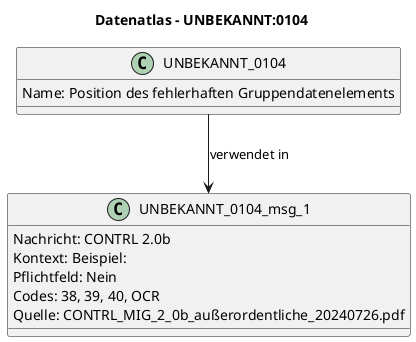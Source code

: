 @startuml
title Datenatlas – UNBEKANNT:0104
class UNBEKANNT_0104 {
  Name: Position des fehlerhaften Gruppendatenelements
}
class UNBEKANNT_0104_msg_1 {
  Nachricht: CONTRL 2.0b
  Kontext: Beispiel:
  Pflichtfeld: Nein
  Codes: 38, 39, 40, OCR
  Quelle: CONTRL_MIG_2_0b_außerordentliche_20240726.pdf
}
UNBEKANNT_0104 --> UNBEKANNT_0104_msg_1 : verwendet in
@enduml